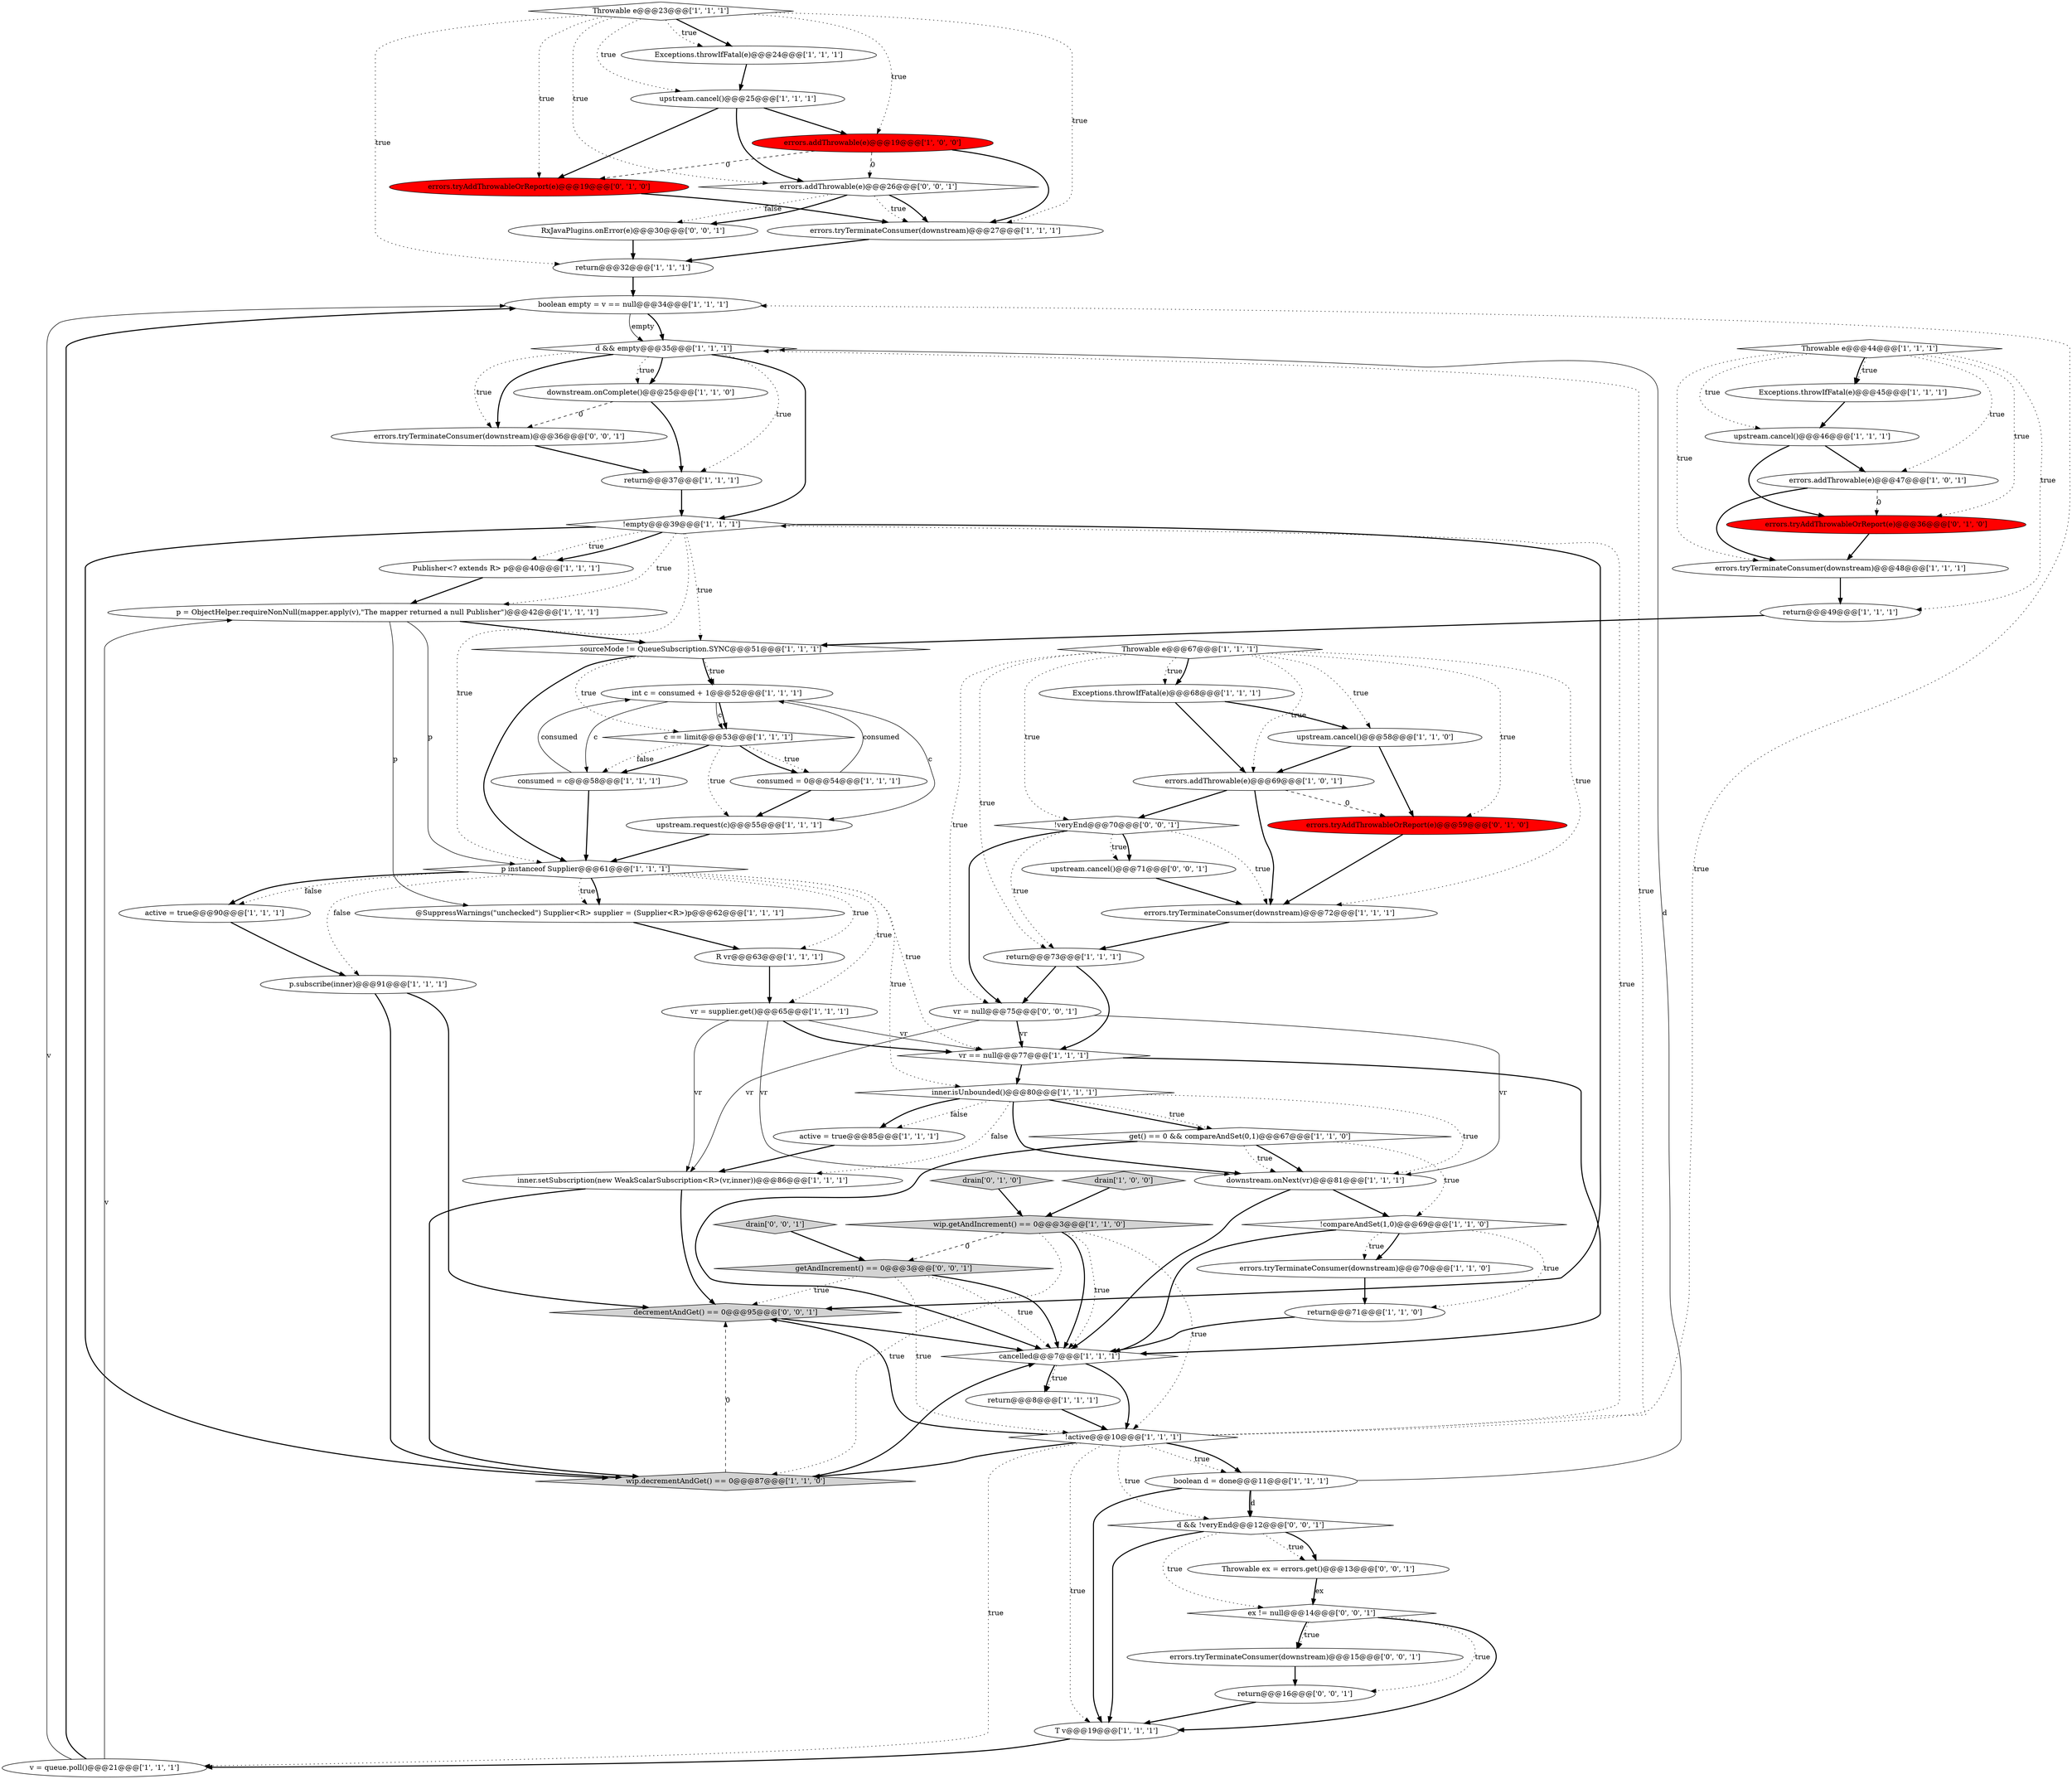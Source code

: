 digraph {
12 [style = filled, label = "errors.tryTerminateConsumer(downstream)@@@27@@@['1', '1', '1']", fillcolor = white, shape = ellipse image = "AAA0AAABBB1BBB"];
3 [style = filled, label = "inner.setSubscription(new WeakScalarSubscription<R>(vr,inner))@@@86@@@['1', '1', '1']", fillcolor = white, shape = ellipse image = "AAA0AAABBB1BBB"];
18 [style = filled, label = "downstream.onNext(vr)@@@81@@@['1', '1', '1']", fillcolor = white, shape = ellipse image = "AAA0AAABBB1BBB"];
31 [style = filled, label = "p = ObjectHelper.requireNonNull(mapper.apply(v),\"The mapper returned a null Publisher\")@@@42@@@['1', '1', '1']", fillcolor = white, shape = ellipse image = "AAA0AAABBB1BBB"];
36 [style = filled, label = "upstream.request(c)@@@55@@@['1', '1', '1']", fillcolor = white, shape = ellipse image = "AAA0AAABBB1BBB"];
44 [style = filled, label = "upstream.cancel()@@@58@@@['1', '1', '0']", fillcolor = white, shape = ellipse image = "AAA0AAABBB1BBB"];
15 [style = filled, label = "errors.tryTerminateConsumer(downstream)@@@72@@@['1', '1', '1']", fillcolor = white, shape = ellipse image = "AAA0AAABBB1BBB"];
33 [style = filled, label = "Exceptions.throwIfFatal(e)@@@24@@@['1', '1', '1']", fillcolor = white, shape = ellipse image = "AAA0AAABBB1BBB"];
42 [style = filled, label = "downstream.onComplete()@@@25@@@['1', '1', '0']", fillcolor = white, shape = ellipse image = "AAA0AAABBB1BBB"];
61 [style = filled, label = "decrementAndGet() == 0@@@95@@@['0', '0', '1']", fillcolor = lightgray, shape = diamond image = "AAA0AAABBB3BBB"];
29 [style = filled, label = "T v@@@19@@@['1', '1', '1']", fillcolor = white, shape = ellipse image = "AAA0AAABBB1BBB"];
37 [style = filled, label = "errors.tryTerminateConsumer(downstream)@@@48@@@['1', '1', '1']", fillcolor = white, shape = ellipse image = "AAA0AAABBB1BBB"];
19 [style = filled, label = "@SuppressWarnings(\"unchecked\") Supplier<R> supplier = (Supplier<R>)p@@@62@@@['1', '1', '1']", fillcolor = white, shape = ellipse image = "AAA0AAABBB1BBB"];
47 [style = filled, label = "wip.getAndIncrement() == 0@@@3@@@['1', '1', '0']", fillcolor = lightgray, shape = diamond image = "AAA0AAABBB1BBB"];
51 [style = filled, label = "Exceptions.throwIfFatal(e)@@@68@@@['1', '1', '1']", fillcolor = white, shape = ellipse image = "AAA0AAABBB1BBB"];
63 [style = filled, label = "upstream.cancel()@@@71@@@['0', '0', '1']", fillcolor = white, shape = ellipse image = "AAA0AAABBB3BBB"];
1 [style = filled, label = "Throwable e@@@23@@@['1', '1', '1']", fillcolor = white, shape = diamond image = "AAA0AAABBB1BBB"];
11 [style = filled, label = "consumed = 0@@@54@@@['1', '1', '1']", fillcolor = white, shape = ellipse image = "AAA0AAABBB1BBB"];
16 [style = filled, label = "return@@@73@@@['1', '1', '1']", fillcolor = white, shape = ellipse image = "AAA0AAABBB1BBB"];
66 [style = filled, label = "errors.tryTerminateConsumer(downstream)@@@36@@@['0', '0', '1']", fillcolor = white, shape = ellipse image = "AAA0AAABBB3BBB"];
34 [style = filled, label = "d && empty@@@35@@@['1', '1', '1']", fillcolor = white, shape = diamond image = "AAA0AAABBB1BBB"];
57 [style = filled, label = "errors.tryAddThrowableOrReport(e)@@@36@@@['0', '1', '0']", fillcolor = red, shape = ellipse image = "AAA1AAABBB2BBB"];
54 [style = filled, label = "active = true@@@90@@@['1', '1', '1']", fillcolor = white, shape = ellipse image = "AAA0AAABBB1BBB"];
60 [style = filled, label = "errors.tryTerminateConsumer(downstream)@@@15@@@['0', '0', '1']", fillcolor = white, shape = ellipse image = "AAA0AAABBB3BBB"];
50 [style = filled, label = "Throwable e@@@67@@@['1', '1', '1']", fillcolor = white, shape = diamond image = "AAA0AAABBB1BBB"];
27 [style = filled, label = "p.subscribe(inner)@@@91@@@['1', '1', '1']", fillcolor = white, shape = ellipse image = "AAA0AAABBB1BBB"];
0 [style = filled, label = "wip.decrementAndGet() == 0@@@87@@@['1', '1', '0']", fillcolor = lightgray, shape = diamond image = "AAA0AAABBB1BBB"];
22 [style = filled, label = "return@@@32@@@['1', '1', '1']", fillcolor = white, shape = ellipse image = "AAA0AAABBB1BBB"];
4 [style = filled, label = "errors.addThrowable(e)@@@19@@@['1', '0', '0']", fillcolor = red, shape = ellipse image = "AAA1AAABBB1BBB"];
32 [style = filled, label = "errors.tryTerminateConsumer(downstream)@@@70@@@['1', '1', '0']", fillcolor = white, shape = ellipse image = "AAA0AAABBB1BBB"];
49 [style = filled, label = "drain['1', '0', '0']", fillcolor = lightgray, shape = diamond image = "AAA0AAABBB1BBB"];
10 [style = filled, label = "return@@@37@@@['1', '1', '1']", fillcolor = white, shape = ellipse image = "AAA0AAABBB1BBB"];
26 [style = filled, label = "inner.isUnbounded()@@@80@@@['1', '1', '1']", fillcolor = white, shape = diamond image = "AAA0AAABBB1BBB"];
14 [style = filled, label = "boolean d = done@@@11@@@['1', '1', '1']", fillcolor = white, shape = ellipse image = "AAA0AAABBB1BBB"];
55 [style = filled, label = "drain['0', '1', '0']", fillcolor = lightgray, shape = diamond image = "AAA0AAABBB2BBB"];
48 [style = filled, label = "sourceMode != QueueSubscription.SYNC@@@51@@@['1', '1', '1']", fillcolor = white, shape = diamond image = "AAA0AAABBB1BBB"];
56 [style = filled, label = "errors.tryAddThrowableOrReport(e)@@@19@@@['0', '1', '0']", fillcolor = red, shape = ellipse image = "AAA1AAABBB2BBB"];
43 [style = filled, label = "v = queue.poll()@@@21@@@['1', '1', '1']", fillcolor = white, shape = ellipse image = "AAA0AAABBB1BBB"];
46 [style = filled, label = "upstream.cancel()@@@25@@@['1', '1', '1']", fillcolor = white, shape = ellipse image = "AAA0AAABBB1BBB"];
68 [style = filled, label = "vr = null@@@75@@@['0', '0', '1']", fillcolor = white, shape = ellipse image = "AAA0AAABBB3BBB"];
6 [style = filled, label = "errors.addThrowable(e)@@@47@@@['1', '0', '1']", fillcolor = white, shape = ellipse image = "AAA0AAABBB1BBB"];
40 [style = filled, label = "!active@@@10@@@['1', '1', '1']", fillcolor = white, shape = diamond image = "AAA0AAABBB1BBB"];
53 [style = filled, label = "return@@@49@@@['1', '1', '1']", fillcolor = white, shape = ellipse image = "AAA0AAABBB1BBB"];
58 [style = filled, label = "errors.tryAddThrowableOrReport(e)@@@59@@@['0', '1', '0']", fillcolor = red, shape = ellipse image = "AAA1AAABBB2BBB"];
71 [style = filled, label = "RxJavaPlugins.onError(e)@@@30@@@['0', '0', '1']", fillcolor = white, shape = ellipse image = "AAA0AAABBB3BBB"];
52 [style = filled, label = "vr == null@@@77@@@['1', '1', '1']", fillcolor = white, shape = diamond image = "AAA0AAABBB1BBB"];
17 [style = filled, label = "upstream.cancel()@@@46@@@['1', '1', '1']", fillcolor = white, shape = ellipse image = "AAA0AAABBB1BBB"];
62 [style = filled, label = "d && !veryEnd@@@12@@@['0', '0', '1']", fillcolor = white, shape = diamond image = "AAA0AAABBB3BBB"];
70 [style = filled, label = "!veryEnd@@@70@@@['0', '0', '1']", fillcolor = white, shape = diamond image = "AAA0AAABBB3BBB"];
9 [style = filled, label = "return@@@8@@@['1', '1', '1']", fillcolor = white, shape = ellipse image = "AAA0AAABBB1BBB"];
65 [style = filled, label = "drain['0', '0', '1']", fillcolor = lightgray, shape = diamond image = "AAA0AAABBB3BBB"];
39 [style = filled, label = "Throwable e@@@44@@@['1', '1', '1']", fillcolor = white, shape = diamond image = "AAA0AAABBB1BBB"];
7 [style = filled, label = "R vr@@@63@@@['1', '1', '1']", fillcolor = white, shape = ellipse image = "AAA0AAABBB1BBB"];
72 [style = filled, label = "getAndIncrement() == 0@@@3@@@['0', '0', '1']", fillcolor = lightgray, shape = diamond image = "AAA0AAABBB3BBB"];
41 [style = filled, label = "errors.addThrowable(e)@@@69@@@['1', '0', '1']", fillcolor = white, shape = ellipse image = "AAA0AAABBB1BBB"];
59 [style = filled, label = "return@@@16@@@['0', '0', '1']", fillcolor = white, shape = ellipse image = "AAA0AAABBB3BBB"];
25 [style = filled, label = "consumed = c@@@58@@@['1', '1', '1']", fillcolor = white, shape = ellipse image = "AAA0AAABBB1BBB"];
35 [style = filled, label = "get() == 0 && compareAndSet(0,1)@@@67@@@['1', '1', '0']", fillcolor = white, shape = diamond image = "AAA0AAABBB1BBB"];
64 [style = filled, label = "Throwable ex = errors.get()@@@13@@@['0', '0', '1']", fillcolor = white, shape = ellipse image = "AAA0AAABBB3BBB"];
45 [style = filled, label = "int c = consumed + 1@@@52@@@['1', '1', '1']", fillcolor = white, shape = ellipse image = "AAA0AAABBB1BBB"];
69 [style = filled, label = "errors.addThrowable(e)@@@26@@@['0', '0', '1']", fillcolor = white, shape = diamond image = "AAA0AAABBB3BBB"];
8 [style = filled, label = "Exceptions.throwIfFatal(e)@@@45@@@['1', '1', '1']", fillcolor = white, shape = ellipse image = "AAA0AAABBB1BBB"];
20 [style = filled, label = "active = true@@@85@@@['1', '1', '1']", fillcolor = white, shape = ellipse image = "AAA0AAABBB1BBB"];
23 [style = filled, label = "vr = supplier.get()@@@65@@@['1', '1', '1']", fillcolor = white, shape = ellipse image = "AAA0AAABBB1BBB"];
28 [style = filled, label = "cancelled@@@7@@@['1', '1', '1']", fillcolor = white, shape = diamond image = "AAA0AAABBB1BBB"];
30 [style = filled, label = "boolean empty = v == null@@@34@@@['1', '1', '1']", fillcolor = white, shape = ellipse image = "AAA0AAABBB1BBB"];
38 [style = filled, label = "!empty@@@39@@@['1', '1', '1']", fillcolor = white, shape = diamond image = "AAA0AAABBB1BBB"];
67 [style = filled, label = "ex != null@@@14@@@['0', '0', '1']", fillcolor = white, shape = diamond image = "AAA0AAABBB3BBB"];
24 [style = filled, label = "Publisher<? extends R> p@@@40@@@['1', '1', '1']", fillcolor = white, shape = ellipse image = "AAA0AAABBB1BBB"];
2 [style = filled, label = "p instanceof Supplier@@@61@@@['1', '1', '1']", fillcolor = white, shape = diamond image = "AAA0AAABBB1BBB"];
5 [style = filled, label = "return@@@71@@@['1', '1', '0']", fillcolor = white, shape = ellipse image = "AAA0AAABBB1BBB"];
13 [style = filled, label = "!compareAndSet(1,0)@@@69@@@['1', '1', '0']", fillcolor = white, shape = diamond image = "AAA0AAABBB1BBB"];
21 [style = filled, label = "c == limit@@@53@@@['1', '1', '1']", fillcolor = white, shape = diamond image = "AAA0AAABBB1BBB"];
4->56 [style = dashed, label="0"];
63->15 [style = bold, label=""];
54->27 [style = bold, label=""];
16->52 [style = bold, label=""];
41->15 [style = bold, label=""];
21->11 [style = dotted, label="true"];
55->47 [style = bold, label=""];
43->30 [style = solid, label="v"];
28->9 [style = bold, label=""];
2->23 [style = dotted, label="true"];
13->5 [style = dotted, label="true"];
67->60 [style = bold, label=""];
23->18 [style = solid, label="vr"];
56->12 [style = bold, label=""];
0->61 [style = dashed, label="0"];
5->28 [style = bold, label=""];
26->3 [style = dotted, label="false"];
40->43 [style = dotted, label="true"];
11->36 [style = bold, label=""];
22->30 [style = bold, label=""];
52->28 [style = bold, label=""];
37->53 [style = bold, label=""];
1->33 [style = bold, label=""];
72->40 [style = dotted, label="true"];
70->63 [style = dotted, label="true"];
62->64 [style = dotted, label="true"];
38->48 [style = dotted, label="true"];
23->52 [style = bold, label=""];
33->46 [style = bold, label=""];
36->2 [style = bold, label=""];
31->48 [style = bold, label=""];
1->12 [style = dotted, label="true"];
26->35 [style = bold, label=""];
72->61 [style = dotted, label="true"];
67->29 [style = bold, label=""];
70->68 [style = bold, label=""];
29->43 [style = bold, label=""];
38->31 [style = dotted, label="true"];
2->54 [style = dotted, label="false"];
66->10 [style = bold, label=""];
12->22 [style = bold, label=""];
48->21 [style = dotted, label="true"];
53->48 [style = bold, label=""];
69->12 [style = bold, label=""];
9->40 [style = bold, label=""];
69->71 [style = dotted, label="false"];
40->61 [style = bold, label=""];
13->32 [style = bold, label=""];
35->18 [style = bold, label=""];
39->8 [style = dotted, label="true"];
48->2 [style = bold, label=""];
27->0 [style = bold, label=""];
39->53 [style = dotted, label="true"];
47->28 [style = bold, label=""];
1->22 [style = dotted, label="true"];
50->44 [style = dotted, label="true"];
39->8 [style = bold, label=""];
40->0 [style = bold, label=""];
72->28 [style = dotted, label="true"];
51->44 [style = bold, label=""];
50->51 [style = dotted, label="true"];
47->28 [style = dotted, label="true"];
40->30 [style = dotted, label="true"];
62->29 [style = bold, label=""];
1->69 [style = dotted, label="true"];
1->4 [style = dotted, label="true"];
30->34 [style = bold, label=""];
34->42 [style = bold, label=""];
21->25 [style = bold, label=""];
20->3 [style = bold, label=""];
3->61 [style = bold, label=""];
40->62 [style = dotted, label="true"];
25->2 [style = bold, label=""];
18->28 [style = bold, label=""];
3->0 [style = bold, label=""];
40->29 [style = dotted, label="true"];
13->32 [style = dotted, label="true"];
6->57 [style = dashed, label="0"];
8->17 [style = bold, label=""];
38->24 [style = dotted, label="true"];
67->59 [style = dotted, label="true"];
2->27 [style = dotted, label="false"];
35->28 [style = bold, label=""];
1->33 [style = dotted, label="true"];
46->4 [style = bold, label=""];
21->11 [style = bold, label=""];
65->72 [style = bold, label=""];
25->45 [style = solid, label="consumed"];
62->67 [style = dotted, label="true"];
7->23 [style = bold, label=""];
31->2 [style = solid, label="p"];
38->0 [style = bold, label=""];
28->9 [style = dotted, label="true"];
44->41 [style = bold, label=""];
67->60 [style = dotted, label="true"];
26->18 [style = dotted, label="true"];
45->21 [style = bold, label=""];
70->16 [style = dotted, label="true"];
35->18 [style = dotted, label="true"];
34->38 [style = bold, label=""];
45->25 [style = solid, label="c"];
58->15 [style = bold, label=""];
61->28 [style = bold, label=""];
26->20 [style = bold, label=""];
2->19 [style = dotted, label="true"];
41->70 [style = bold, label=""];
52->26 [style = bold, label=""];
40->34 [style = dotted, label="true"];
57->37 [style = bold, label=""];
26->20 [style = dotted, label="false"];
47->72 [style = dashed, label="0"];
11->45 [style = solid, label="consumed"];
46->56 [style = bold, label=""];
68->52 [style = bold, label=""];
17->6 [style = bold, label=""];
38->24 [style = bold, label=""];
69->12 [style = dotted, label="true"];
41->58 [style = dashed, label="0"];
2->52 [style = dotted, label="true"];
34->10 [style = dotted, label="true"];
4->69 [style = dashed, label="0"];
40->38 [style = dotted, label="true"];
48->45 [style = dotted, label="true"];
16->68 [style = bold, label=""];
45->36 [style = solid, label="c"];
23->52 [style = solid, label="vr"];
68->3 [style = solid, label="vr"];
1->46 [style = dotted, label="true"];
6->37 [style = bold, label=""];
50->70 [style = dotted, label="true"];
40->14 [style = dotted, label="true"];
39->37 [style = dotted, label="true"];
50->15 [style = dotted, label="true"];
43->31 [style = solid, label="v"];
39->17 [style = dotted, label="true"];
24->31 [style = bold, label=""];
21->25 [style = dotted, label="false"];
35->13 [style = dotted, label="true"];
72->28 [style = bold, label=""];
14->29 [style = bold, label=""];
40->14 [style = bold, label=""];
2->26 [style = dotted, label="true"];
4->12 [style = bold, label=""];
2->54 [style = bold, label=""];
64->67 [style = bold, label=""];
26->35 [style = dotted, label="true"];
47->0 [style = dotted, label="true"];
46->69 [style = bold, label=""];
68->18 [style = solid, label="vr"];
39->57 [style = dotted, label="true"];
34->66 [style = dotted, label="true"];
1->56 [style = dotted, label="true"];
50->41 [style = dotted, label="true"];
10->38 [style = bold, label=""];
68->52 [style = solid, label="vr"];
50->68 [style = dotted, label="true"];
32->5 [style = bold, label=""];
34->66 [style = bold, label=""];
71->22 [style = bold, label=""];
2->19 [style = bold, label=""];
39->6 [style = dotted, label="true"];
28->40 [style = bold, label=""];
64->67 [style = solid, label="ex"];
27->61 [style = bold, label=""];
70->63 [style = bold, label=""];
14->34 [style = solid, label="d"];
31->19 [style = solid, label="p"];
62->64 [style = bold, label=""];
38->61 [style = bold, label=""];
60->59 [style = bold, label=""];
15->16 [style = bold, label=""];
30->34 [style = solid, label="empty"];
43->30 [style = bold, label=""];
17->57 [style = bold, label=""];
49->47 [style = bold, label=""];
21->36 [style = dotted, label="true"];
50->16 [style = dotted, label="true"];
14->62 [style = solid, label="d"];
23->3 [style = solid, label="vr"];
48->45 [style = bold, label=""];
59->29 [style = bold, label=""];
70->15 [style = dotted, label="true"];
34->42 [style = dotted, label="true"];
69->71 [style = bold, label=""];
2->7 [style = dotted, label="true"];
38->2 [style = dotted, label="true"];
50->58 [style = dotted, label="true"];
42->10 [style = bold, label=""];
50->51 [style = bold, label=""];
47->40 [style = dotted, label="true"];
45->21 [style = solid, label="c"];
42->66 [style = dashed, label="0"];
18->13 [style = bold, label=""];
44->58 [style = bold, label=""];
14->62 [style = bold, label=""];
19->7 [style = bold, label=""];
51->41 [style = bold, label=""];
0->28 [style = bold, label=""];
13->28 [style = bold, label=""];
26->18 [style = bold, label=""];
}
